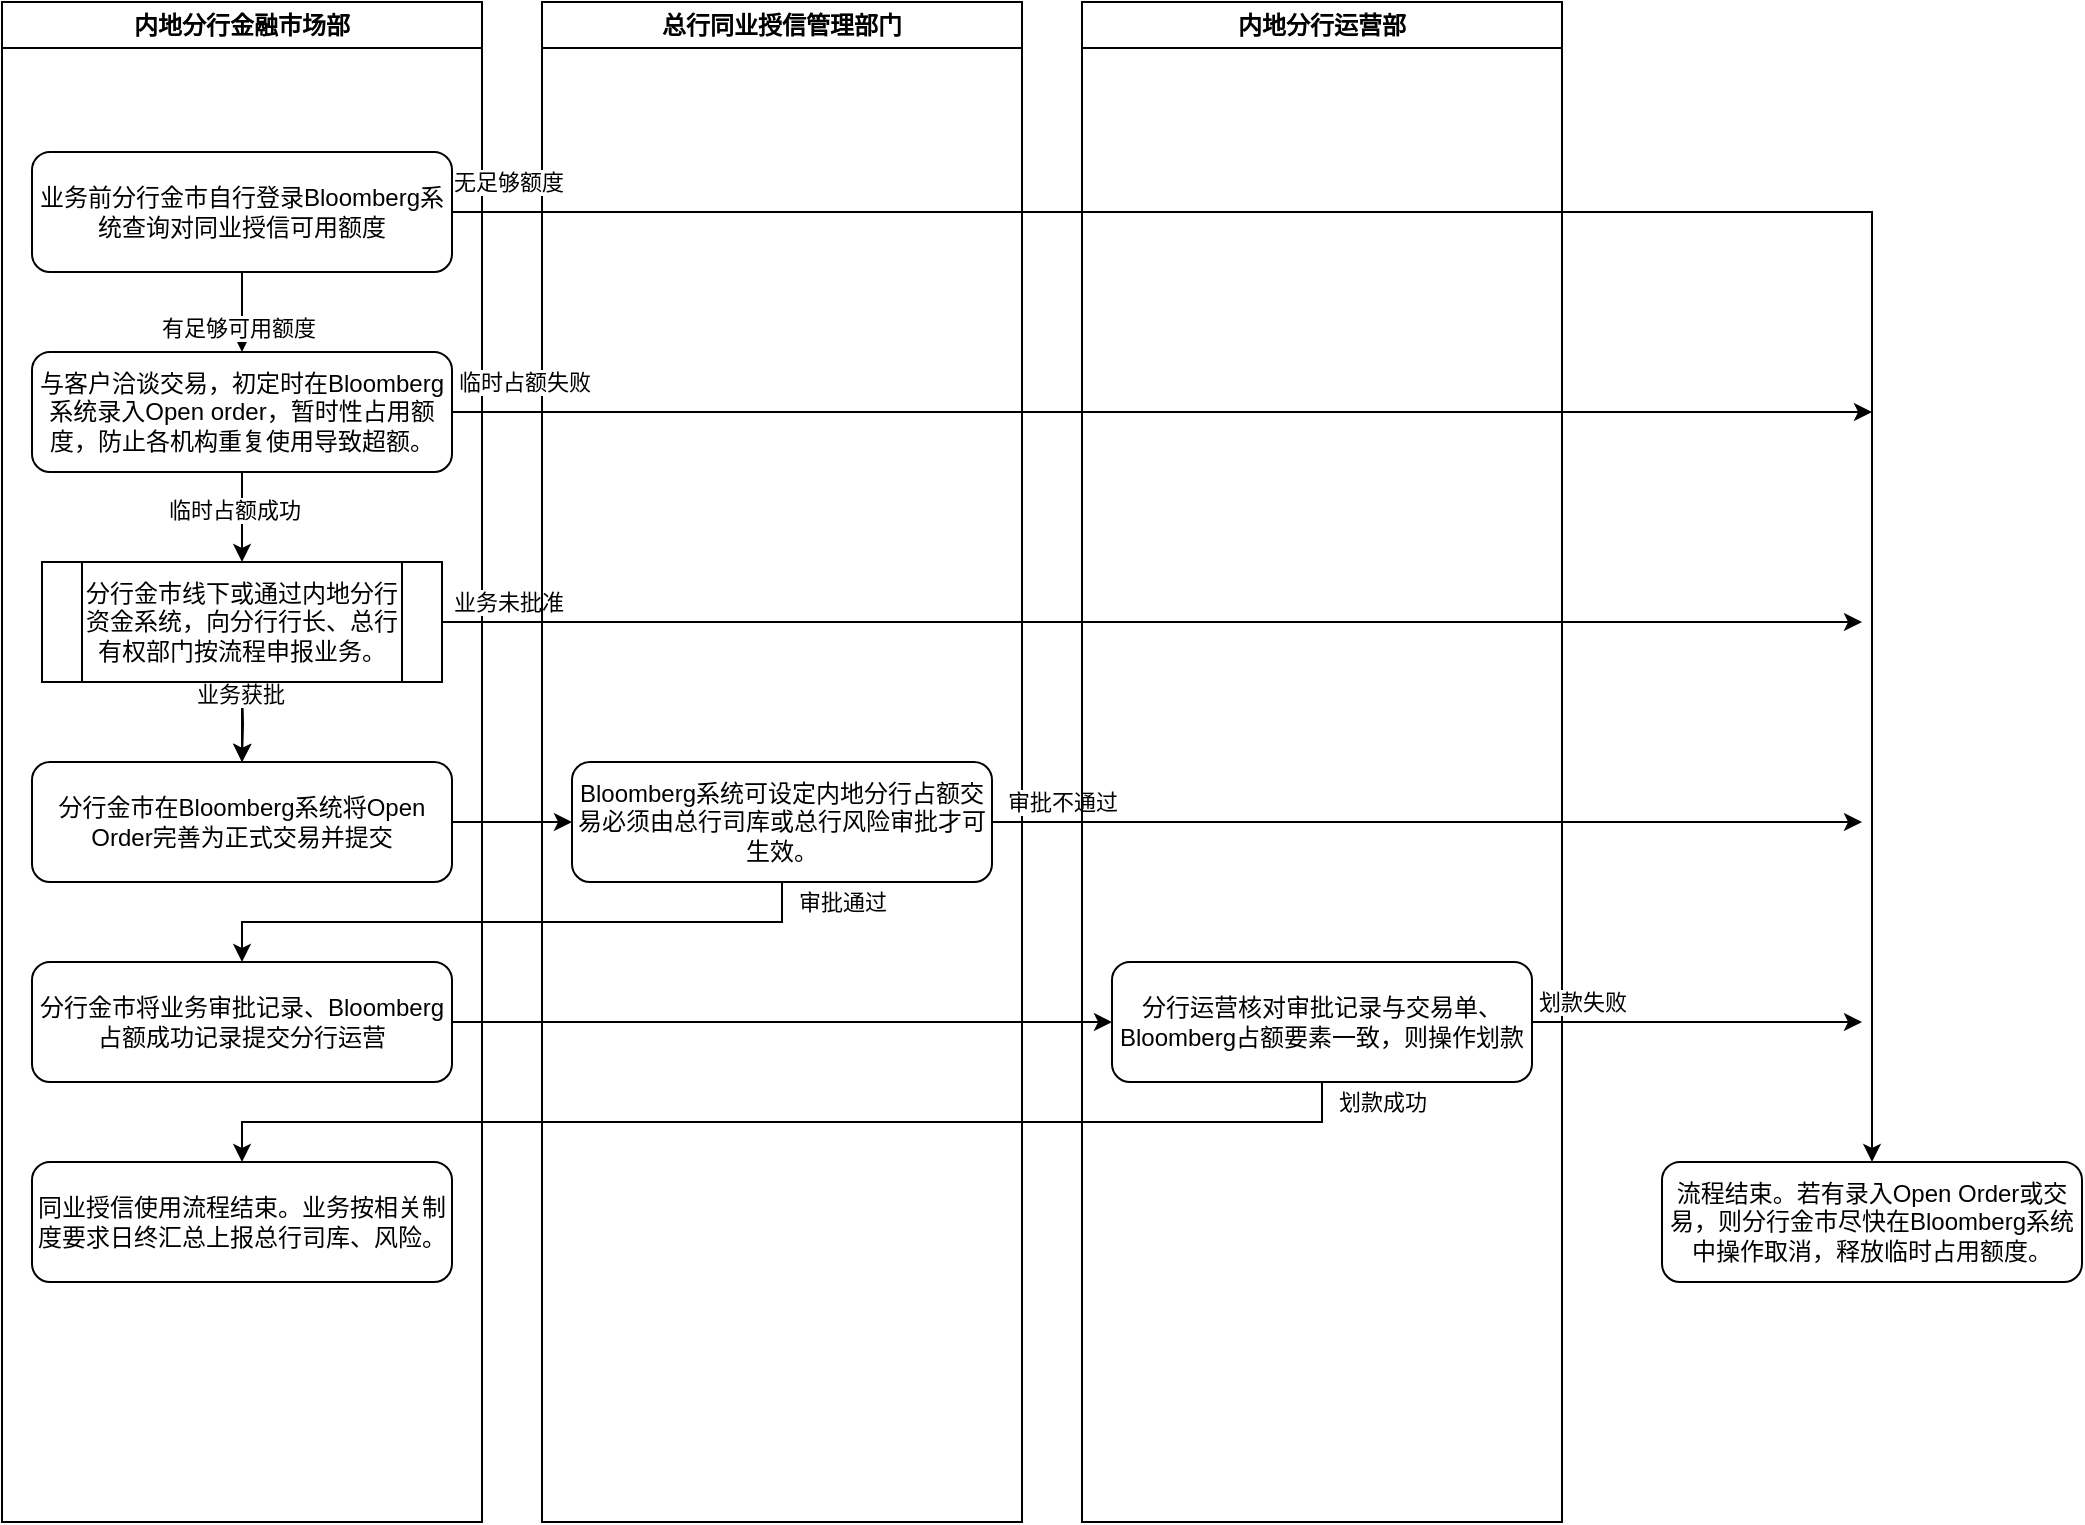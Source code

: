 <mxfile version="24.7.6">
  <diagram id="C5RBs43oDa-KdzZeNtuy" name="Page-1">
    <mxGraphModel dx="1434" dy="793" grid="1" gridSize="10" guides="1" tooltips="1" connect="1" arrows="1" fold="1" page="1" pageScale="1" pageWidth="1169" pageHeight="827" math="0" shadow="0">
      <root>
        <mxCell id="WIyWlLk6GJQsqaUBKTNV-0" />
        <mxCell id="WIyWlLk6GJQsqaUBKTNV-1" parent="WIyWlLk6GJQsqaUBKTNV-0" />
        <mxCell id="DiRD0Uw3D5y3h3pU36qz-0" value="内地分行金融市场部" style="swimlane;whiteSpace=wrap;html=1;" parent="WIyWlLk6GJQsqaUBKTNV-1" vertex="1">
          <mxGeometry x="80" y="40" width="240" height="760" as="geometry" />
        </mxCell>
        <mxCell id="-ljLZcDJKt0uW0PENEzM-0" value="" style="edgeStyle=orthogonalEdgeStyle;rounded=0;orthogonalLoop=1;jettySize=auto;html=1;" edge="1" parent="DiRD0Uw3D5y3h3pU36qz-0" source="DiRD0Uw3D5y3h3pU36qz-1" target="DiRD0Uw3D5y3h3pU36qz-7">
          <mxGeometry relative="1" as="geometry" />
        </mxCell>
        <mxCell id="-ljLZcDJKt0uW0PENEzM-1" value="有足够可用额度" style="edgeLabel;html=1;align=center;verticalAlign=middle;resizable=0;points=[];" vertex="1" connectable="0" parent="-ljLZcDJKt0uW0PENEzM-0">
          <mxGeometry x="0.4" y="-2" relative="1" as="geometry">
            <mxPoint as="offset" />
          </mxGeometry>
        </mxCell>
        <mxCell id="DiRD0Uw3D5y3h3pU36qz-1" value="业务前分行金市自行登录Bloomberg系统查询对同业授信可用额度" style="rounded=1;whiteSpace=wrap;html=1;fontSize=12;glass=0;strokeWidth=1;shadow=0;" parent="DiRD0Uw3D5y3h3pU36qz-0" vertex="1">
          <mxGeometry x="15" y="75" width="210" height="60" as="geometry" />
        </mxCell>
        <mxCell id="-ljLZcDJKt0uW0PENEzM-3" value="" style="edgeStyle=orthogonalEdgeStyle;rounded=0;orthogonalLoop=1;jettySize=auto;html=1;" edge="1" parent="DiRD0Uw3D5y3h3pU36qz-0" source="DiRD0Uw3D5y3h3pU36qz-7" target="-ljLZcDJKt0uW0PENEzM-2">
          <mxGeometry relative="1" as="geometry" />
        </mxCell>
        <mxCell id="-ljLZcDJKt0uW0PENEzM-6" value="临时占额成功" style="edgeLabel;html=1;align=center;verticalAlign=middle;resizable=0;points=[];" vertex="1" connectable="0" parent="-ljLZcDJKt0uW0PENEzM-3">
          <mxGeometry x="-0.156" y="-4" relative="1" as="geometry">
            <mxPoint as="offset" />
          </mxGeometry>
        </mxCell>
        <mxCell id="DiRD0Uw3D5y3h3pU36qz-7" value="与客户洽谈交易，初定时在Bloomberg系统录入Open order，暂时性占用额度，防止各机构重复使用导致超额。" style="rounded=1;whiteSpace=wrap;html=1;fontSize=12;glass=0;strokeWidth=1;shadow=0;" parent="DiRD0Uw3D5y3h3pU36qz-0" vertex="1">
          <mxGeometry x="15" y="175" width="210" height="60" as="geometry" />
        </mxCell>
        <mxCell id="DiRD0Uw3D5y3h3pU36qz-27" style="edgeStyle=orthogonalEdgeStyle;rounded=0;orthogonalLoop=1;jettySize=auto;html=1;exitX=0.5;exitY=1;exitDx=0;exitDy=0;" parent="DiRD0Uw3D5y3h3pU36qz-0" target="DiRD0Uw3D5y3h3pU36qz-14" edge="1">
          <mxGeometry relative="1" as="geometry">
            <mxPoint x="120" y="340" as="sourcePoint" />
          </mxGeometry>
        </mxCell>
        <mxCell id="DiRD0Uw3D5y3h3pU36qz-14" value="分行金市在Bloomberg系统将Open Order完善为正式交易并提交" style="rounded=1;whiteSpace=wrap;html=1;fontSize=12;glass=0;strokeWidth=1;shadow=0;" parent="DiRD0Uw3D5y3h3pU36qz-0" vertex="1">
          <mxGeometry x="15" y="380" width="210" height="60" as="geometry" />
        </mxCell>
        <mxCell id="-ljLZcDJKt0uW0PENEzM-10" style="edgeStyle=orthogonalEdgeStyle;rounded=0;orthogonalLoop=1;jettySize=auto;html=1;exitX=1;exitY=0.5;exitDx=0;exitDy=0;" edge="1" parent="DiRD0Uw3D5y3h3pU36qz-0" source="-ljLZcDJKt0uW0PENEzM-2">
          <mxGeometry relative="1" as="geometry">
            <mxPoint x="930" y="310" as="targetPoint" />
          </mxGeometry>
        </mxCell>
        <mxCell id="-ljLZcDJKt0uW0PENEzM-13" value="业务未批准" style="edgeLabel;html=1;align=center;verticalAlign=middle;resizable=0;points=[];" vertex="1" connectable="0" parent="-ljLZcDJKt0uW0PENEzM-10">
          <mxGeometry x="-0.907" relative="1" as="geometry">
            <mxPoint y="-10" as="offset" />
          </mxGeometry>
        </mxCell>
        <mxCell id="-ljLZcDJKt0uW0PENEzM-11" value="" style="edgeStyle=orthogonalEdgeStyle;rounded=0;orthogonalLoop=1;jettySize=auto;html=1;" edge="1" parent="DiRD0Uw3D5y3h3pU36qz-0" source="-ljLZcDJKt0uW0PENEzM-2" target="DiRD0Uw3D5y3h3pU36qz-14">
          <mxGeometry relative="1" as="geometry" />
        </mxCell>
        <mxCell id="-ljLZcDJKt0uW0PENEzM-12" value="业务获批" style="edgeLabel;html=1;align=center;verticalAlign=middle;resizable=0;points=[];" vertex="1" connectable="0" parent="-ljLZcDJKt0uW0PENEzM-11">
          <mxGeometry x="-0.696" y="-1" relative="1" as="geometry">
            <mxPoint as="offset" />
          </mxGeometry>
        </mxCell>
        <mxCell id="-ljLZcDJKt0uW0PENEzM-2" value="分行金市线下或通过内地分行资金系统，向分行行长、总行有权部门按流程申报业务。" style="shape=process;whiteSpace=wrap;html=1;backgroundOutline=1;" vertex="1" parent="DiRD0Uw3D5y3h3pU36qz-0">
          <mxGeometry x="20" y="280" width="200" height="60" as="geometry" />
        </mxCell>
        <mxCell id="DiRD0Uw3D5y3h3pU36qz-28" value="分行金市将业务审批记录、Bloomberg占额成功记录提交分行运营" style="rounded=1;whiteSpace=wrap;html=1;fontSize=12;glass=0;strokeWidth=1;shadow=0;" parent="DiRD0Uw3D5y3h3pU36qz-0" vertex="1">
          <mxGeometry x="15" y="480" width="210" height="60" as="geometry" />
        </mxCell>
        <mxCell id="DiRD0Uw3D5y3h3pU36qz-30" value="同业授信使用流程结束。业务按相关制度要求日终汇总上报总行司库、风险。" style="rounded=1;whiteSpace=wrap;html=1;fontSize=12;glass=0;strokeWidth=1;shadow=0;" parent="DiRD0Uw3D5y3h3pU36qz-0" vertex="1">
          <mxGeometry x="15" y="580" width="210" height="60" as="geometry" />
        </mxCell>
        <mxCell id="DiRD0Uw3D5y3h3pU36qz-2" value="总行同业授信管理部门" style="swimlane;whiteSpace=wrap;html=1;" parent="WIyWlLk6GJQsqaUBKTNV-1" vertex="1">
          <mxGeometry x="350" y="40" width="240" height="760" as="geometry" />
        </mxCell>
        <mxCell id="-ljLZcDJKt0uW0PENEzM-17" style="edgeStyle=orthogonalEdgeStyle;rounded=0;orthogonalLoop=1;jettySize=auto;html=1;exitX=1;exitY=0.5;exitDx=0;exitDy=0;" edge="1" parent="DiRD0Uw3D5y3h3pU36qz-2" source="DiRD0Uw3D5y3h3pU36qz-15">
          <mxGeometry relative="1" as="geometry">
            <mxPoint x="660" y="410" as="targetPoint" />
          </mxGeometry>
        </mxCell>
        <mxCell id="-ljLZcDJKt0uW0PENEzM-18" value="审批不通过" style="edgeLabel;html=1;align=center;verticalAlign=middle;resizable=0;points=[];" vertex="1" connectable="0" parent="-ljLZcDJKt0uW0PENEzM-17">
          <mxGeometry x="-0.894" y="-2" relative="1" as="geometry">
            <mxPoint x="12" y="-12" as="offset" />
          </mxGeometry>
        </mxCell>
        <mxCell id="DiRD0Uw3D5y3h3pU36qz-15" value="Bloomberg系统可设定内地分行占额交易必须由总行司库或总行风险审批才可生效。" style="rounded=1;whiteSpace=wrap;html=1;fontSize=12;glass=0;strokeWidth=1;shadow=0;" parent="DiRD0Uw3D5y3h3pU36qz-2" vertex="1">
          <mxGeometry x="15" y="380" width="210" height="60" as="geometry" />
        </mxCell>
        <mxCell id="DiRD0Uw3D5y3h3pU36qz-9" value="内地分行运营部" style="swimlane;whiteSpace=wrap;html=1;" parent="WIyWlLk6GJQsqaUBKTNV-1" vertex="1">
          <mxGeometry x="620" y="40" width="240" height="760" as="geometry" />
        </mxCell>
        <mxCell id="-ljLZcDJKt0uW0PENEzM-22" style="edgeStyle=orthogonalEdgeStyle;rounded=0;orthogonalLoop=1;jettySize=auto;html=1;exitX=1;exitY=0.5;exitDx=0;exitDy=0;" edge="1" parent="DiRD0Uw3D5y3h3pU36qz-9" source="DiRD0Uw3D5y3h3pU36qz-16">
          <mxGeometry relative="1" as="geometry">
            <mxPoint x="390" y="510" as="targetPoint" />
          </mxGeometry>
        </mxCell>
        <mxCell id="-ljLZcDJKt0uW0PENEzM-23" value="划款失败" style="edgeLabel;html=1;align=center;verticalAlign=middle;resizable=0;points=[];" vertex="1" connectable="0" parent="-ljLZcDJKt0uW0PENEzM-22">
          <mxGeometry x="-0.819" y="2" relative="1" as="geometry">
            <mxPoint x="10" y="-8" as="offset" />
          </mxGeometry>
        </mxCell>
        <mxCell id="DiRD0Uw3D5y3h3pU36qz-16" value="分行运营核对审批记录与交易单、Bloomberg占额要素一致，则操作划款" style="rounded=1;whiteSpace=wrap;html=1;fontSize=12;glass=0;strokeWidth=1;shadow=0;" parent="DiRD0Uw3D5y3h3pU36qz-9" vertex="1">
          <mxGeometry x="15" y="480" width="210" height="60" as="geometry" />
        </mxCell>
        <mxCell id="-ljLZcDJKt0uW0PENEzM-4" value="流程结束。若有录入Open Order或交易，则分行金市尽快在Bloomberg系统中操作取消，释放临时占用额度。" style="rounded=1;whiteSpace=wrap;html=1;fontSize=12;glass=0;strokeWidth=1;shadow=0;" vertex="1" parent="WIyWlLk6GJQsqaUBKTNV-1">
          <mxGeometry x="910" y="620" width="210" height="60" as="geometry" />
        </mxCell>
        <mxCell id="-ljLZcDJKt0uW0PENEzM-5" style="edgeStyle=orthogonalEdgeStyle;rounded=0;orthogonalLoop=1;jettySize=auto;html=1;exitX=1;exitY=0.5;exitDx=0;exitDy=0;" edge="1" parent="WIyWlLk6GJQsqaUBKTNV-1" source="DiRD0Uw3D5y3h3pU36qz-7">
          <mxGeometry relative="1" as="geometry">
            <mxPoint x="1015" y="245" as="targetPoint" />
          </mxGeometry>
        </mxCell>
        <mxCell id="-ljLZcDJKt0uW0PENEzM-9" value="临时占额失败" style="edgeLabel;html=1;align=center;verticalAlign=middle;resizable=0;points=[];" vertex="1" connectable="0" parent="-ljLZcDJKt0uW0PENEzM-5">
          <mxGeometry x="-0.948" y="1" relative="1" as="geometry">
            <mxPoint x="17" y="-14" as="offset" />
          </mxGeometry>
        </mxCell>
        <mxCell id="-ljLZcDJKt0uW0PENEzM-7" style="edgeStyle=orthogonalEdgeStyle;rounded=0;orthogonalLoop=1;jettySize=auto;html=1;exitX=1;exitY=0.5;exitDx=0;exitDy=0;entryX=0.5;entryY=0;entryDx=0;entryDy=0;" edge="1" parent="WIyWlLk6GJQsqaUBKTNV-1" source="DiRD0Uw3D5y3h3pU36qz-1" target="-ljLZcDJKt0uW0PENEzM-4">
          <mxGeometry relative="1" as="geometry">
            <mxPoint x="1015" y="145" as="targetPoint" />
          </mxGeometry>
        </mxCell>
        <mxCell id="-ljLZcDJKt0uW0PENEzM-8" value="无足够额度" style="edgeLabel;html=1;align=center;verticalAlign=middle;resizable=0;points=[];" vertex="1" connectable="0" parent="-ljLZcDJKt0uW0PENEzM-7">
          <mxGeometry x="-0.953" y="4" relative="1" as="geometry">
            <mxPoint y="-11" as="offset" />
          </mxGeometry>
        </mxCell>
        <mxCell id="-ljLZcDJKt0uW0PENEzM-14" style="edgeStyle=orthogonalEdgeStyle;rounded=0;orthogonalLoop=1;jettySize=auto;html=1;exitX=1;exitY=0.5;exitDx=0;exitDy=0;entryX=0;entryY=0.5;entryDx=0;entryDy=0;" edge="1" parent="WIyWlLk6GJQsqaUBKTNV-1" source="DiRD0Uw3D5y3h3pU36qz-14" target="DiRD0Uw3D5y3h3pU36qz-15">
          <mxGeometry relative="1" as="geometry" />
        </mxCell>
        <mxCell id="-ljLZcDJKt0uW0PENEzM-15" style="edgeStyle=orthogonalEdgeStyle;rounded=0;orthogonalLoop=1;jettySize=auto;html=1;exitX=0.5;exitY=1;exitDx=0;exitDy=0;" edge="1" parent="WIyWlLk6GJQsqaUBKTNV-1" source="DiRD0Uw3D5y3h3pU36qz-15" target="DiRD0Uw3D5y3h3pU36qz-28">
          <mxGeometry relative="1" as="geometry" />
        </mxCell>
        <mxCell id="-ljLZcDJKt0uW0PENEzM-16" value="审批通过" style="edgeLabel;html=1;align=center;verticalAlign=middle;resizable=0;points=[];" vertex="1" connectable="0" parent="-ljLZcDJKt0uW0PENEzM-15">
          <mxGeometry x="-0.748" y="-3" relative="1" as="geometry">
            <mxPoint x="49" y="-7" as="offset" />
          </mxGeometry>
        </mxCell>
        <mxCell id="-ljLZcDJKt0uW0PENEzM-19" style="edgeStyle=orthogonalEdgeStyle;rounded=0;orthogonalLoop=1;jettySize=auto;html=1;exitX=1;exitY=0.5;exitDx=0;exitDy=0;entryX=0;entryY=0.5;entryDx=0;entryDy=0;" edge="1" parent="WIyWlLk6GJQsqaUBKTNV-1" source="DiRD0Uw3D5y3h3pU36qz-28" target="DiRD0Uw3D5y3h3pU36qz-16">
          <mxGeometry relative="1" as="geometry" />
        </mxCell>
        <mxCell id="-ljLZcDJKt0uW0PENEzM-20" style="edgeStyle=orthogonalEdgeStyle;rounded=0;orthogonalLoop=1;jettySize=auto;html=1;exitX=0.5;exitY=1;exitDx=0;exitDy=0;entryX=0.5;entryY=0;entryDx=0;entryDy=0;" edge="1" parent="WIyWlLk6GJQsqaUBKTNV-1" source="DiRD0Uw3D5y3h3pU36qz-16" target="DiRD0Uw3D5y3h3pU36qz-30">
          <mxGeometry relative="1" as="geometry" />
        </mxCell>
        <mxCell id="-ljLZcDJKt0uW0PENEzM-21" value="划款成功" style="edgeLabel;html=1;align=center;verticalAlign=middle;resizable=0;points=[];" vertex="1" connectable="0" parent="-ljLZcDJKt0uW0PENEzM-20">
          <mxGeometry x="-0.942" y="-1" relative="1" as="geometry">
            <mxPoint x="31" y="-7" as="offset" />
          </mxGeometry>
        </mxCell>
      </root>
    </mxGraphModel>
  </diagram>
</mxfile>
